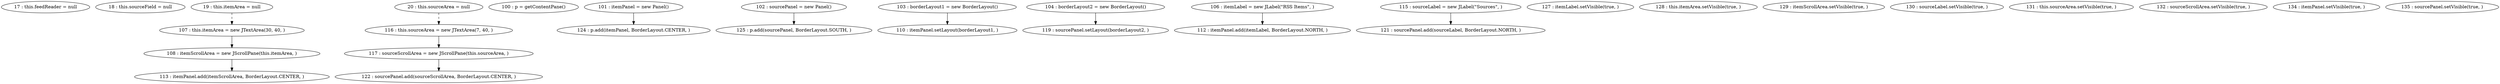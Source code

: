 digraph G {
"17 : this.feedReader = null"
"18 : this.sourceField = null"
"19 : this.itemArea = null"
"19 : this.itemArea = null" -> "107 : this.itemArea = new JTextArea(30, 40, )" [style=dashed]
"20 : this.sourceArea = null"
"20 : this.sourceArea = null" -> "116 : this.sourceArea = new JTextArea(7, 40, )" [style=dashed]
"100 : p = getContentPane()"
"101 : itemPanel = new Panel()"
"101 : itemPanel = new Panel()" -> "124 : p.add(itemPanel, BorderLayout.CENTER, )"
"102 : sourcePanel = new Panel()"
"102 : sourcePanel = new Panel()" -> "125 : p.add(sourcePanel, BorderLayout.SOUTH, )"
"103 : borderLayout1 = new BorderLayout()"
"103 : borderLayout1 = new BorderLayout()" -> "110 : itemPanel.setLayout(borderLayout1, )"
"104 : borderLayout2 = new BorderLayout()"
"104 : borderLayout2 = new BorderLayout()" -> "119 : sourcePanel.setLayout(borderLayout2, )"
"106 : itemLabel = new JLabel(\"RSS Items\", )"
"106 : itemLabel = new JLabel(\"RSS Items\", )" -> "112 : itemPanel.add(itemLabel, BorderLayout.NORTH, )"
"107 : this.itemArea = new JTextArea(30, 40, )"
"107 : this.itemArea = new JTextArea(30, 40, )" -> "108 : itemScrollArea = new JScrollPane(this.itemArea, )"
"108 : itemScrollArea = new JScrollPane(this.itemArea, )"
"108 : itemScrollArea = new JScrollPane(this.itemArea, )" -> "113 : itemPanel.add(itemScrollArea, BorderLayout.CENTER, )"
"110 : itemPanel.setLayout(borderLayout1, )"
"112 : itemPanel.add(itemLabel, BorderLayout.NORTH, )"
"113 : itemPanel.add(itemScrollArea, BorderLayout.CENTER, )"
"115 : sourceLabel = new JLabel(\"Sources\", )"
"115 : sourceLabel = new JLabel(\"Sources\", )" -> "121 : sourcePanel.add(sourceLabel, BorderLayout.NORTH, )"
"116 : this.sourceArea = new JTextArea(7, 40, )"
"116 : this.sourceArea = new JTextArea(7, 40, )" -> "117 : sourceScrollArea = new JScrollPane(this.sourceArea, )"
"117 : sourceScrollArea = new JScrollPane(this.sourceArea, )"
"117 : sourceScrollArea = new JScrollPane(this.sourceArea, )" -> "122 : sourcePanel.add(sourceScrollArea, BorderLayout.CENTER, )"
"119 : sourcePanel.setLayout(borderLayout2, )"
"121 : sourcePanel.add(sourceLabel, BorderLayout.NORTH, )"
"122 : sourcePanel.add(sourceScrollArea, BorderLayout.CENTER, )"
"124 : p.add(itemPanel, BorderLayout.CENTER, )"
"125 : p.add(sourcePanel, BorderLayout.SOUTH, )"
"127 : itemLabel.setVisible(true, )"
"128 : this.itemArea.setVisible(true, )"
"129 : itemScrollArea.setVisible(true, )"
"130 : sourceLabel.setVisible(true, )"
"131 : this.sourceArea.setVisible(true, )"
"132 : sourceScrollArea.setVisible(true, )"
"134 : itemPanel.setVisible(true, )"
"135 : sourcePanel.setVisible(true, )"
}